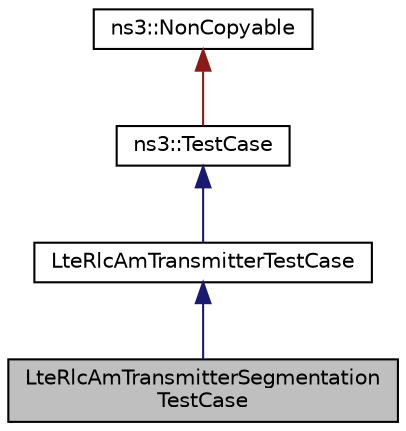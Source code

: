 digraph "LteRlcAmTransmitterSegmentationTestCase"
{
 // LATEX_PDF_SIZE
  edge [fontname="Helvetica",fontsize="10",labelfontname="Helvetica",labelfontsize="10"];
  node [fontname="Helvetica",fontsize="10",shape=record];
  Node1 [label="LteRlcAmTransmitterSegmentation\lTestCase",height=0.2,width=0.4,color="black", fillcolor="grey75", style="filled", fontcolor="black",tooltip="Test 4.1.1.2 Test the correct functionality of the Segmentation."];
  Node2 -> Node1 [dir="back",color="midnightblue",fontsize="10",style="solid",fontname="Helvetica"];
  Node2 [label="LteRlcAmTransmitterTestCase",height=0.2,width=0.4,color="black", fillcolor="white", style="filled",URL="$class_lte_rlc_am_transmitter_test_case.html",tooltip="Test case used by LteRlcAmTransmitterOneSduTestCase to create topology and to implement functionaliti..."];
  Node3 -> Node2 [dir="back",color="midnightblue",fontsize="10",style="solid",fontname="Helvetica"];
  Node3 [label="ns3::TestCase",height=0.2,width=0.4,color="black", fillcolor="white", style="filled",URL="$classns3_1_1_test_case.html",tooltip="encapsulates test code"];
  Node4 -> Node3 [dir="back",color="firebrick4",fontsize="10",style="solid",fontname="Helvetica"];
  Node4 [label="ns3::NonCopyable",height=0.2,width=0.4,color="black", fillcolor="white", style="filled",URL="$classns3_1_1_non_copyable.html",tooltip="A base class for (non-Singleton) objects which shouldn't be copied."];
}
